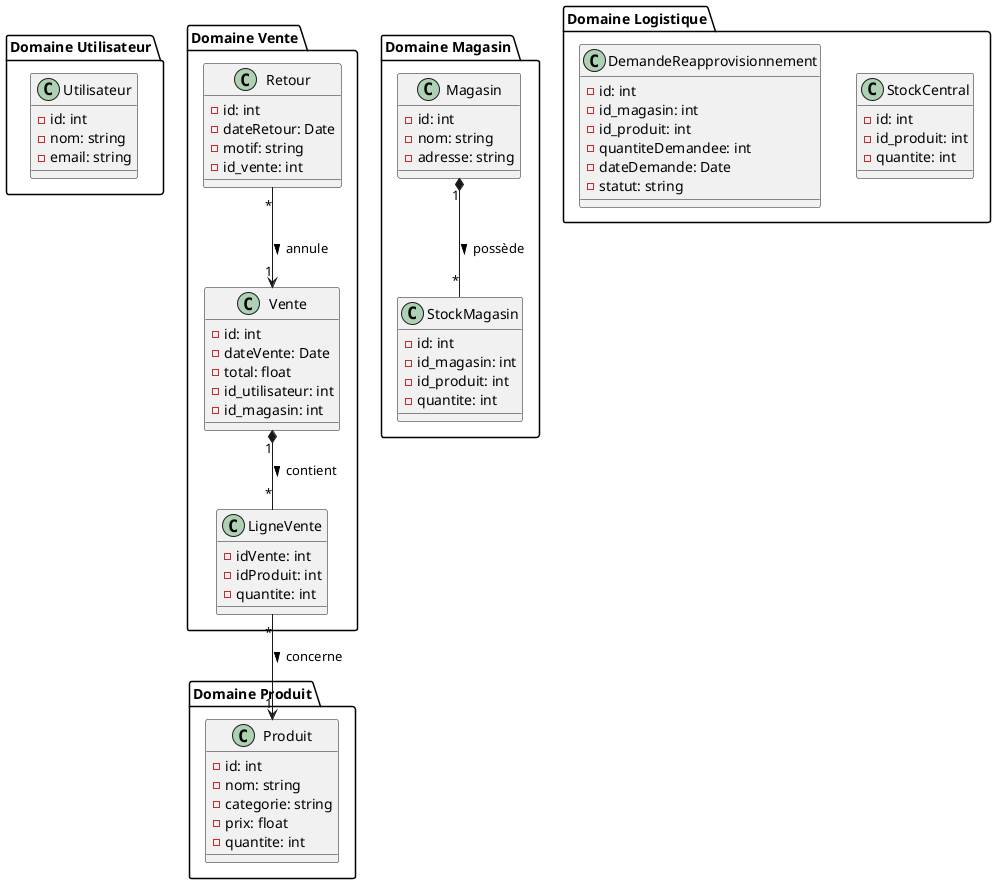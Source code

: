 @startuml DiagrammeClasses

package "Domaine Utilisateur" {
  class Utilisateur {
  - id: int
  - nom: string
  - email: string
  }
}

package "Domaine Produit" {
  class Produit {
    - id: int
    - nom: string
    - categorie: string
    - prix: float
    - quantite: int
  }
}
package "Domaine Magasin" {
  class Magasin {
    - id: int
    - nom: string
    - adresse: string
  }

  class StockMagasin {
    - id: int
    - id_magasin: int
    - id_produit: int
    - quantite: int
  }
}

package "Domaine Vente" {
  class Vente {
    - id: int
    - dateVente: Date
    - total: float
    - id_utilisateur: int
    - id_magasin: int
  }

  class LigneVente {
    - idVente: int
    - idProduit: int
    - quantite: int
  }
  class Retour {
    - id: int
    - dateRetour: Date
    - motif: string
    - id_vente: int
  }
}

package "Domaine Logistique" {
  class StockCentral {
    - id: int
    - id_produit: int
    - quantite: int
  }

  class DemandeReapprovisionnement {
    - id: int
    - id_magasin: int
    - id_produit: int
    - quantiteDemandee: int
    - dateDemande: Date
    - statut: string
  }
}

Vente "1" *-- "*" LigneVente : contient >
LigneVente "*" --> "1" Produit : concerne >
Retour "*" --> "1" Vente : annule >
Magasin "1" *-- "*" StockMagasin : possède >
@enduml